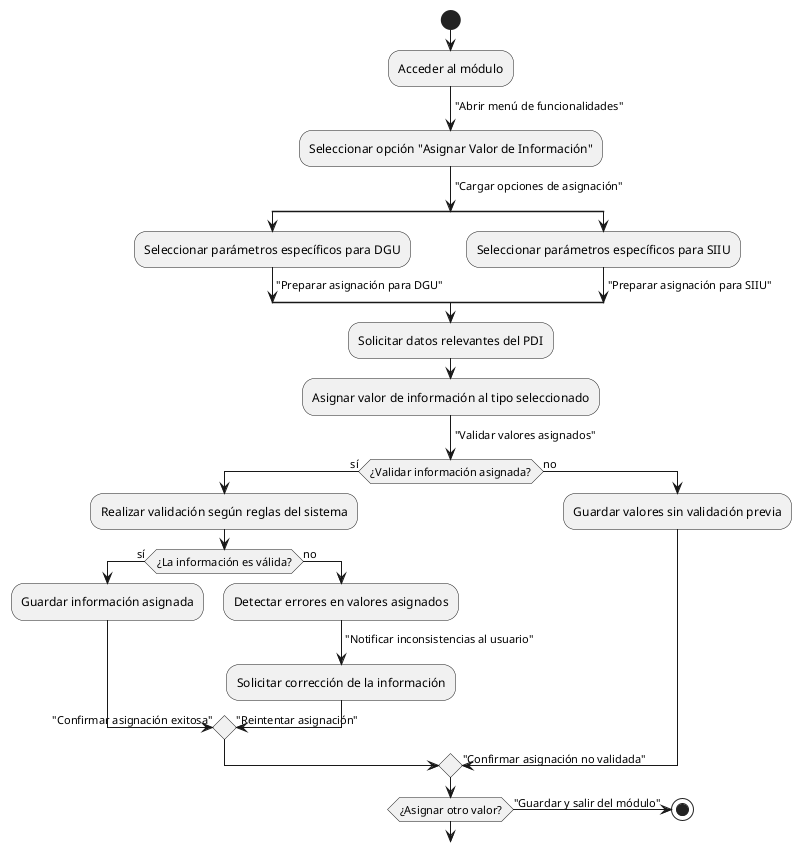 @startuml
start
:Acceder al módulo;
-> "Abrir menú de funcionalidades";
:Seleccionar opción "Asignar Valor de Información";
-> "Cargar opciones de asignación";

split
  :Seleccionar parámetros específicos para DGU;
  -> "Preparar asignación para DGU";
split again
  :Seleccionar parámetros específicos para SIIU;
  -> "Preparar asignación para SIIU";
endsplit

:Solicitar datos relevantes del PDI;
:Asignar valor de información al tipo seleccionado;
-> "Validar valores asignados";

if (¿Validar información asignada?) then (sí)
  :Realizar validación según reglas del sistema;
  if (¿La información es válida?) then (sí)
    :Guardar información asignada;
    -> "Confirmar asignación exitosa";
  else (no)
    :Detectar errores en valores asignados;
    -> "Notificar inconsistencias al usuario";
    :Solicitar corrección de la información;
    -> "Reintentar asignación";
  endif
else (no)
  :Guardar valores sin validación previa;
  -> "Confirmar asignación no validada";
endif

if (¿Asignar otro valor?) then (sí)
  -> "Reiniciar proceso para otra asignación";
  -> restart
else (no)
  :Confirmar finalización de las asignaciones;
  -> "Guardar y salir del módulo";
  stop
endif
@enduml
